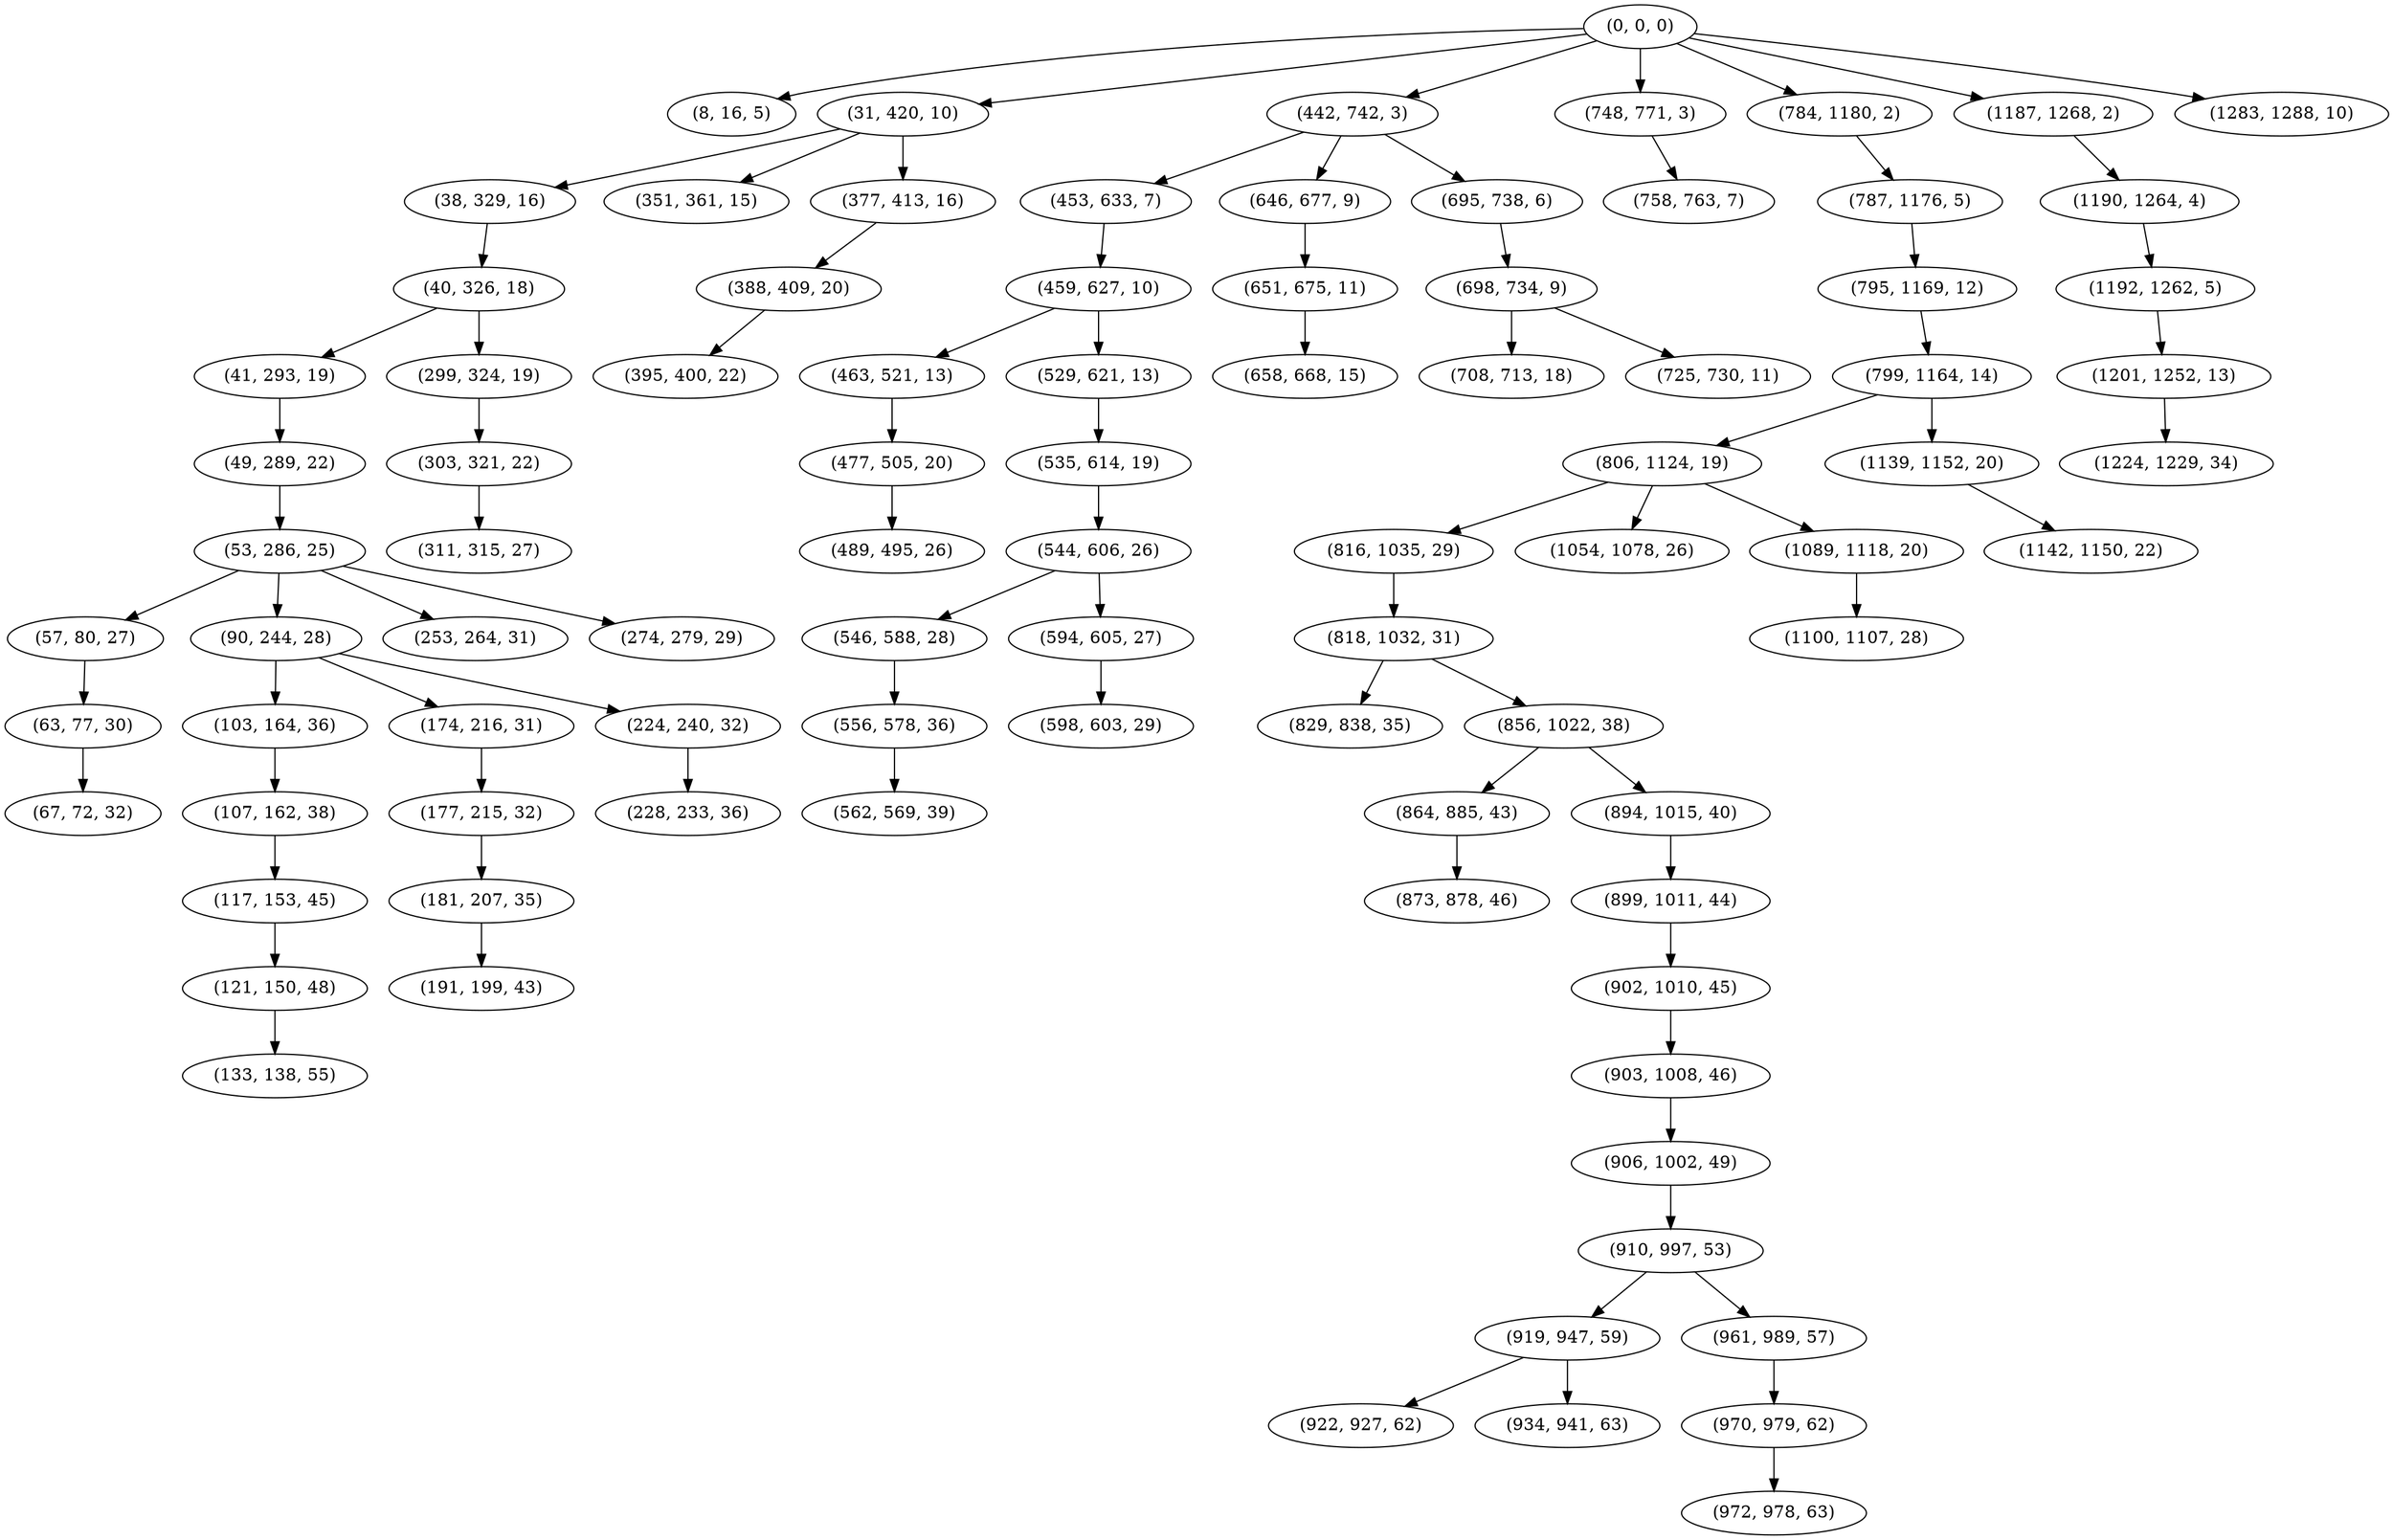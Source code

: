 digraph tree {
    "(0, 0, 0)";
    "(8, 16, 5)";
    "(31, 420, 10)";
    "(38, 329, 16)";
    "(40, 326, 18)";
    "(41, 293, 19)";
    "(49, 289, 22)";
    "(53, 286, 25)";
    "(57, 80, 27)";
    "(63, 77, 30)";
    "(67, 72, 32)";
    "(90, 244, 28)";
    "(103, 164, 36)";
    "(107, 162, 38)";
    "(117, 153, 45)";
    "(121, 150, 48)";
    "(133, 138, 55)";
    "(174, 216, 31)";
    "(177, 215, 32)";
    "(181, 207, 35)";
    "(191, 199, 43)";
    "(224, 240, 32)";
    "(228, 233, 36)";
    "(253, 264, 31)";
    "(274, 279, 29)";
    "(299, 324, 19)";
    "(303, 321, 22)";
    "(311, 315, 27)";
    "(351, 361, 15)";
    "(377, 413, 16)";
    "(388, 409, 20)";
    "(395, 400, 22)";
    "(442, 742, 3)";
    "(453, 633, 7)";
    "(459, 627, 10)";
    "(463, 521, 13)";
    "(477, 505, 20)";
    "(489, 495, 26)";
    "(529, 621, 13)";
    "(535, 614, 19)";
    "(544, 606, 26)";
    "(546, 588, 28)";
    "(556, 578, 36)";
    "(562, 569, 39)";
    "(594, 605, 27)";
    "(598, 603, 29)";
    "(646, 677, 9)";
    "(651, 675, 11)";
    "(658, 668, 15)";
    "(695, 738, 6)";
    "(698, 734, 9)";
    "(708, 713, 18)";
    "(725, 730, 11)";
    "(748, 771, 3)";
    "(758, 763, 7)";
    "(784, 1180, 2)";
    "(787, 1176, 5)";
    "(795, 1169, 12)";
    "(799, 1164, 14)";
    "(806, 1124, 19)";
    "(816, 1035, 29)";
    "(818, 1032, 31)";
    "(829, 838, 35)";
    "(856, 1022, 38)";
    "(864, 885, 43)";
    "(873, 878, 46)";
    "(894, 1015, 40)";
    "(899, 1011, 44)";
    "(902, 1010, 45)";
    "(903, 1008, 46)";
    "(906, 1002, 49)";
    "(910, 997, 53)";
    "(919, 947, 59)";
    "(922, 927, 62)";
    "(934, 941, 63)";
    "(961, 989, 57)";
    "(970, 979, 62)";
    "(972, 978, 63)";
    "(1054, 1078, 26)";
    "(1089, 1118, 20)";
    "(1100, 1107, 28)";
    "(1139, 1152, 20)";
    "(1142, 1150, 22)";
    "(1187, 1268, 2)";
    "(1190, 1264, 4)";
    "(1192, 1262, 5)";
    "(1201, 1252, 13)";
    "(1224, 1229, 34)";
    "(1283, 1288, 10)";
    "(0, 0, 0)" -> "(8, 16, 5)";
    "(0, 0, 0)" -> "(31, 420, 10)";
    "(0, 0, 0)" -> "(442, 742, 3)";
    "(0, 0, 0)" -> "(748, 771, 3)";
    "(0, 0, 0)" -> "(784, 1180, 2)";
    "(0, 0, 0)" -> "(1187, 1268, 2)";
    "(0, 0, 0)" -> "(1283, 1288, 10)";
    "(31, 420, 10)" -> "(38, 329, 16)";
    "(31, 420, 10)" -> "(351, 361, 15)";
    "(31, 420, 10)" -> "(377, 413, 16)";
    "(38, 329, 16)" -> "(40, 326, 18)";
    "(40, 326, 18)" -> "(41, 293, 19)";
    "(40, 326, 18)" -> "(299, 324, 19)";
    "(41, 293, 19)" -> "(49, 289, 22)";
    "(49, 289, 22)" -> "(53, 286, 25)";
    "(53, 286, 25)" -> "(57, 80, 27)";
    "(53, 286, 25)" -> "(90, 244, 28)";
    "(53, 286, 25)" -> "(253, 264, 31)";
    "(53, 286, 25)" -> "(274, 279, 29)";
    "(57, 80, 27)" -> "(63, 77, 30)";
    "(63, 77, 30)" -> "(67, 72, 32)";
    "(90, 244, 28)" -> "(103, 164, 36)";
    "(90, 244, 28)" -> "(174, 216, 31)";
    "(90, 244, 28)" -> "(224, 240, 32)";
    "(103, 164, 36)" -> "(107, 162, 38)";
    "(107, 162, 38)" -> "(117, 153, 45)";
    "(117, 153, 45)" -> "(121, 150, 48)";
    "(121, 150, 48)" -> "(133, 138, 55)";
    "(174, 216, 31)" -> "(177, 215, 32)";
    "(177, 215, 32)" -> "(181, 207, 35)";
    "(181, 207, 35)" -> "(191, 199, 43)";
    "(224, 240, 32)" -> "(228, 233, 36)";
    "(299, 324, 19)" -> "(303, 321, 22)";
    "(303, 321, 22)" -> "(311, 315, 27)";
    "(377, 413, 16)" -> "(388, 409, 20)";
    "(388, 409, 20)" -> "(395, 400, 22)";
    "(442, 742, 3)" -> "(453, 633, 7)";
    "(442, 742, 3)" -> "(646, 677, 9)";
    "(442, 742, 3)" -> "(695, 738, 6)";
    "(453, 633, 7)" -> "(459, 627, 10)";
    "(459, 627, 10)" -> "(463, 521, 13)";
    "(459, 627, 10)" -> "(529, 621, 13)";
    "(463, 521, 13)" -> "(477, 505, 20)";
    "(477, 505, 20)" -> "(489, 495, 26)";
    "(529, 621, 13)" -> "(535, 614, 19)";
    "(535, 614, 19)" -> "(544, 606, 26)";
    "(544, 606, 26)" -> "(546, 588, 28)";
    "(544, 606, 26)" -> "(594, 605, 27)";
    "(546, 588, 28)" -> "(556, 578, 36)";
    "(556, 578, 36)" -> "(562, 569, 39)";
    "(594, 605, 27)" -> "(598, 603, 29)";
    "(646, 677, 9)" -> "(651, 675, 11)";
    "(651, 675, 11)" -> "(658, 668, 15)";
    "(695, 738, 6)" -> "(698, 734, 9)";
    "(698, 734, 9)" -> "(708, 713, 18)";
    "(698, 734, 9)" -> "(725, 730, 11)";
    "(748, 771, 3)" -> "(758, 763, 7)";
    "(784, 1180, 2)" -> "(787, 1176, 5)";
    "(787, 1176, 5)" -> "(795, 1169, 12)";
    "(795, 1169, 12)" -> "(799, 1164, 14)";
    "(799, 1164, 14)" -> "(806, 1124, 19)";
    "(799, 1164, 14)" -> "(1139, 1152, 20)";
    "(806, 1124, 19)" -> "(816, 1035, 29)";
    "(806, 1124, 19)" -> "(1054, 1078, 26)";
    "(806, 1124, 19)" -> "(1089, 1118, 20)";
    "(816, 1035, 29)" -> "(818, 1032, 31)";
    "(818, 1032, 31)" -> "(829, 838, 35)";
    "(818, 1032, 31)" -> "(856, 1022, 38)";
    "(856, 1022, 38)" -> "(864, 885, 43)";
    "(856, 1022, 38)" -> "(894, 1015, 40)";
    "(864, 885, 43)" -> "(873, 878, 46)";
    "(894, 1015, 40)" -> "(899, 1011, 44)";
    "(899, 1011, 44)" -> "(902, 1010, 45)";
    "(902, 1010, 45)" -> "(903, 1008, 46)";
    "(903, 1008, 46)" -> "(906, 1002, 49)";
    "(906, 1002, 49)" -> "(910, 997, 53)";
    "(910, 997, 53)" -> "(919, 947, 59)";
    "(910, 997, 53)" -> "(961, 989, 57)";
    "(919, 947, 59)" -> "(922, 927, 62)";
    "(919, 947, 59)" -> "(934, 941, 63)";
    "(961, 989, 57)" -> "(970, 979, 62)";
    "(970, 979, 62)" -> "(972, 978, 63)";
    "(1089, 1118, 20)" -> "(1100, 1107, 28)";
    "(1139, 1152, 20)" -> "(1142, 1150, 22)";
    "(1187, 1268, 2)" -> "(1190, 1264, 4)";
    "(1190, 1264, 4)" -> "(1192, 1262, 5)";
    "(1192, 1262, 5)" -> "(1201, 1252, 13)";
    "(1201, 1252, 13)" -> "(1224, 1229, 34)";
}
